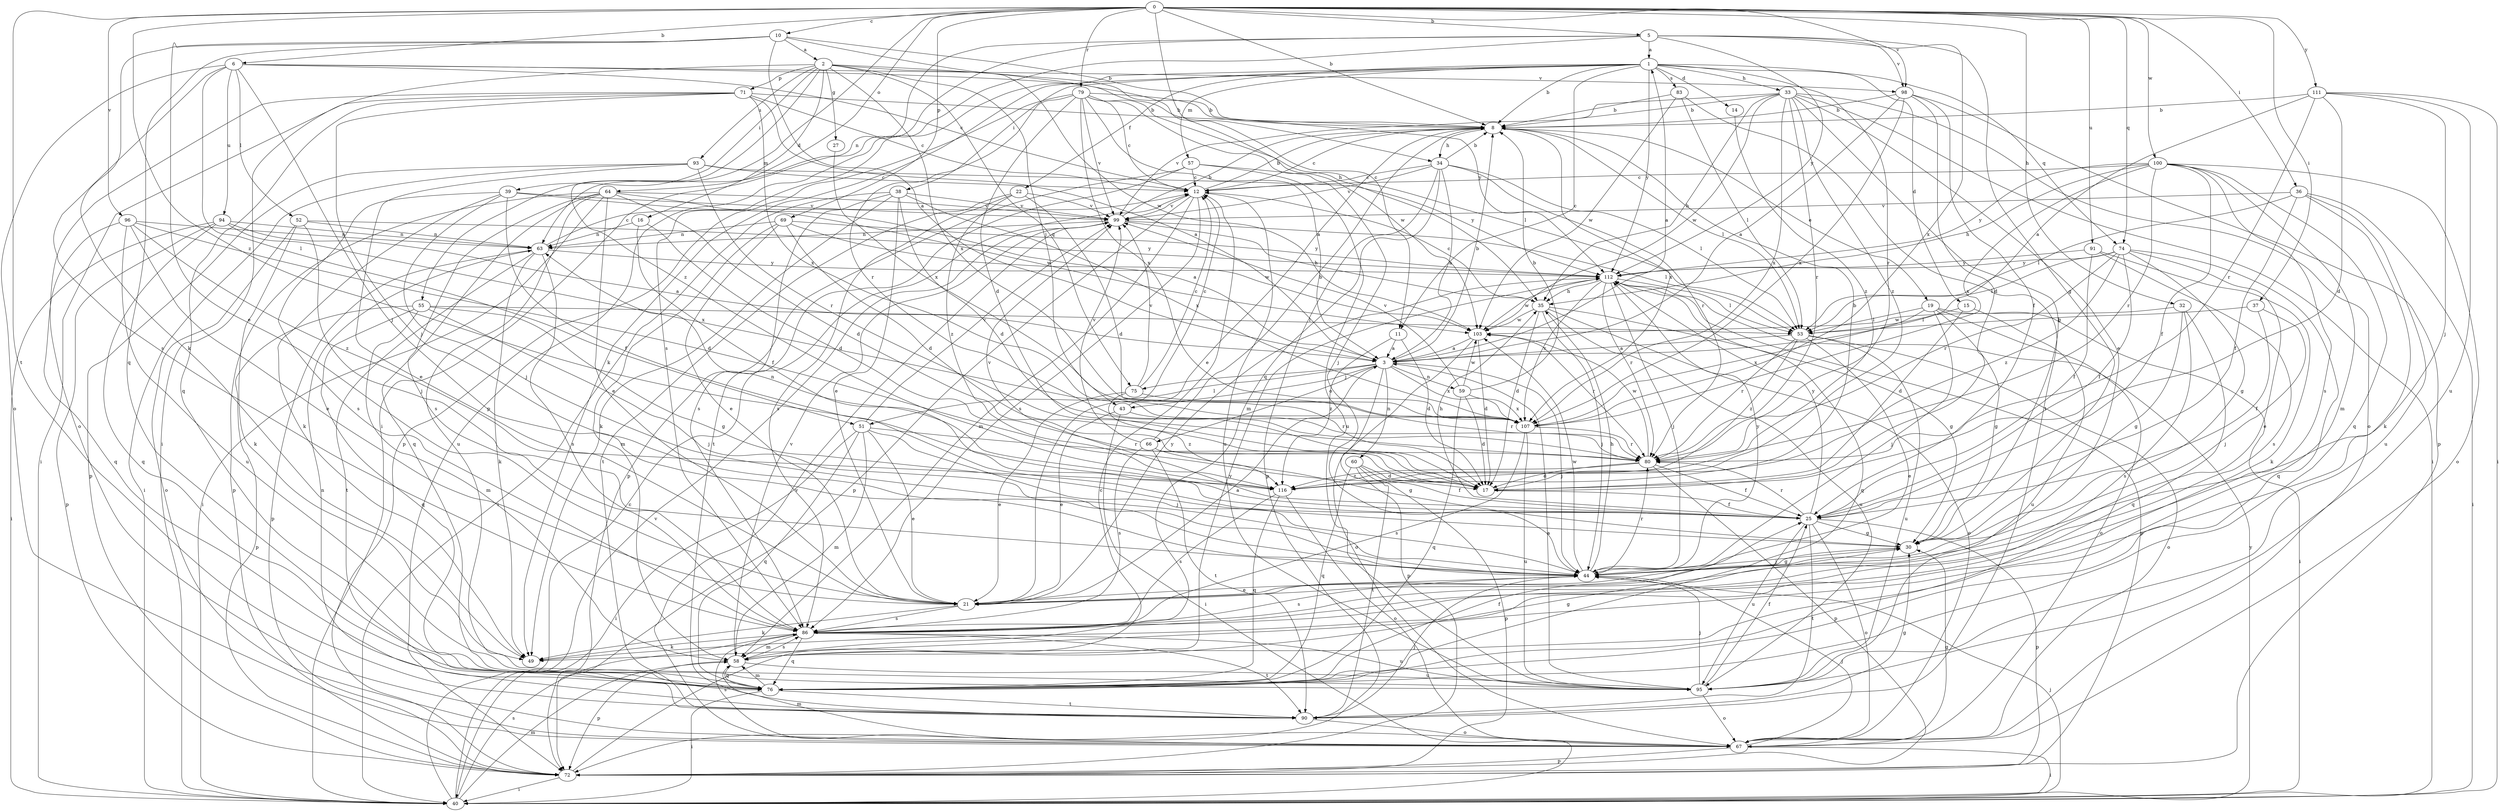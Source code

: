 strict digraph  {
0;
1;
2;
3;
5;
6;
8;
10;
11;
12;
14;
15;
16;
17;
19;
21;
22;
25;
27;
30;
32;
33;
34;
35;
36;
37;
38;
39;
40;
43;
44;
49;
51;
52;
53;
55;
57;
58;
59;
60;
63;
64;
66;
67;
69;
71;
72;
74;
75;
76;
79;
80;
83;
86;
90;
91;
93;
94;
95;
96;
98;
99;
100;
103;
107;
111;
112;
116;
0 -> 5  [label=b];
0 -> 6  [label=b];
0 -> 8  [label=b];
0 -> 10  [label=c];
0 -> 11  [label=c];
0 -> 32  [label=h];
0 -> 36  [label=i];
0 -> 37  [label=i];
0 -> 55  [label=m];
0 -> 64  [label=o];
0 -> 69  [label=p];
0 -> 74  [label=q];
0 -> 79  [label=r];
0 -> 90  [label=t];
0 -> 91  [label=u];
0 -> 96  [label=v];
0 -> 98  [label=v];
0 -> 100  [label=w];
0 -> 111  [label=y];
0 -> 116  [label=z];
1 -> 8  [label=b];
1 -> 11  [label=c];
1 -> 14  [label=d];
1 -> 15  [label=d];
1 -> 22  [label=f];
1 -> 33  [label=h];
1 -> 38  [label=i];
1 -> 49  [label=k];
1 -> 57  [label=m];
1 -> 74  [label=q];
1 -> 80  [label=r];
1 -> 83  [label=s];
1 -> 86  [label=s];
1 -> 112  [label=y];
2 -> 16  [label=d];
2 -> 27  [label=g];
2 -> 39  [label=i];
2 -> 40  [label=i];
2 -> 43  [label=j];
2 -> 71  [label=p];
2 -> 75  [label=q];
2 -> 93  [label=u];
2 -> 103  [label=w];
2 -> 107  [label=x];
2 -> 112  [label=y];
2 -> 116  [label=z];
3 -> 1  [label=a];
3 -> 8  [label=b];
3 -> 43  [label=j];
3 -> 44  [label=j];
3 -> 51  [label=l];
3 -> 59  [label=n];
3 -> 60  [label=n];
3 -> 66  [label=o];
3 -> 72  [label=p];
3 -> 75  [label=q];
3 -> 107  [label=x];
5 -> 1  [label=a];
5 -> 30  [label=g];
5 -> 40  [label=i];
5 -> 63  [label=n];
5 -> 72  [label=p];
5 -> 98  [label=v];
5 -> 107  [label=x];
5 -> 112  [label=y];
6 -> 12  [label=c];
6 -> 34  [label=h];
6 -> 44  [label=j];
6 -> 51  [label=l];
6 -> 52  [label=l];
6 -> 67  [label=o];
6 -> 86  [label=s];
6 -> 94  [label=u];
6 -> 98  [label=v];
8 -> 12  [label=c];
8 -> 19  [label=e];
8 -> 21  [label=e];
8 -> 34  [label=h];
8 -> 53  [label=l];
8 -> 107  [label=x];
10 -> 2  [label=a];
10 -> 3  [label=a];
10 -> 8  [label=b];
10 -> 21  [label=e];
10 -> 35  [label=h];
10 -> 49  [label=k];
10 -> 76  [label=q];
11 -> 3  [label=a];
11 -> 17  [label=d];
11 -> 116  [label=z];
12 -> 8  [label=b];
12 -> 58  [label=m];
12 -> 72  [label=p];
12 -> 86  [label=s];
12 -> 95  [label=u];
12 -> 99  [label=v];
14 -> 116  [label=z];
15 -> 17  [label=d];
15 -> 53  [label=l];
15 -> 95  [label=u];
16 -> 17  [label=d];
16 -> 25  [label=f];
16 -> 63  [label=n];
17 -> 8  [label=b];
17 -> 25  [label=f];
19 -> 30  [label=g];
19 -> 40  [label=i];
19 -> 44  [label=j];
19 -> 53  [label=l];
19 -> 67  [label=o];
19 -> 107  [label=x];
21 -> 3  [label=a];
21 -> 49  [label=k];
21 -> 86  [label=s];
21 -> 112  [label=y];
22 -> 17  [label=d];
22 -> 86  [label=s];
22 -> 90  [label=t];
22 -> 99  [label=v];
22 -> 116  [label=z];
25 -> 30  [label=g];
25 -> 35  [label=h];
25 -> 63  [label=n];
25 -> 67  [label=o];
25 -> 72  [label=p];
25 -> 80  [label=r];
25 -> 90  [label=t];
25 -> 95  [label=u];
25 -> 99  [label=v];
25 -> 112  [label=y];
27 -> 107  [label=x];
30 -> 44  [label=j];
32 -> 30  [label=g];
32 -> 76  [label=q];
32 -> 86  [label=s];
32 -> 103  [label=w];
33 -> 8  [label=b];
33 -> 21  [label=e];
33 -> 30  [label=g];
33 -> 35  [label=h];
33 -> 40  [label=i];
33 -> 67  [label=o];
33 -> 80  [label=r];
33 -> 99  [label=v];
33 -> 103  [label=w];
33 -> 107  [label=x];
33 -> 116  [label=z];
34 -> 3  [label=a];
34 -> 8  [label=b];
34 -> 12  [label=c];
34 -> 53  [label=l];
34 -> 58  [label=m];
34 -> 72  [label=p];
34 -> 80  [label=r];
34 -> 99  [label=v];
35 -> 12  [label=c];
35 -> 17  [label=d];
35 -> 30  [label=g];
35 -> 44  [label=j];
35 -> 67  [label=o];
35 -> 95  [label=u];
35 -> 103  [label=w];
36 -> 25  [label=f];
36 -> 40  [label=i];
36 -> 49  [label=k];
36 -> 53  [label=l];
36 -> 95  [label=u];
36 -> 99  [label=v];
37 -> 25  [label=f];
37 -> 44  [label=j];
37 -> 53  [label=l];
38 -> 17  [label=d];
38 -> 21  [label=e];
38 -> 40  [label=i];
38 -> 49  [label=k];
38 -> 86  [label=s];
38 -> 99  [label=v];
38 -> 107  [label=x];
39 -> 25  [label=f];
39 -> 44  [label=j];
39 -> 49  [label=k];
39 -> 86  [label=s];
39 -> 99  [label=v];
39 -> 103  [label=w];
40 -> 12  [label=c];
40 -> 44  [label=j];
40 -> 58  [label=m];
40 -> 86  [label=s];
40 -> 99  [label=v];
40 -> 112  [label=y];
43 -> 12  [label=c];
43 -> 21  [label=e];
43 -> 40  [label=i];
43 -> 80  [label=r];
44 -> 21  [label=e];
44 -> 30  [label=g];
44 -> 35  [label=h];
44 -> 80  [label=r];
44 -> 86  [label=s];
44 -> 103  [label=w];
44 -> 112  [label=y];
51 -> 21  [label=e];
51 -> 40  [label=i];
51 -> 44  [label=j];
51 -> 58  [label=m];
51 -> 76  [label=q];
51 -> 80  [label=r];
51 -> 99  [label=v];
52 -> 44  [label=j];
52 -> 49  [label=k];
52 -> 63  [label=n];
52 -> 67  [label=o];
52 -> 112  [label=y];
53 -> 3  [label=a];
53 -> 21  [label=e];
53 -> 67  [label=o];
53 -> 80  [label=r];
53 -> 95  [label=u];
53 -> 116  [label=z];
55 -> 30  [label=g];
55 -> 44  [label=j];
55 -> 53  [label=l];
55 -> 58  [label=m];
55 -> 72  [label=p];
55 -> 76  [label=q];
57 -> 12  [label=c];
57 -> 44  [label=j];
57 -> 72  [label=p];
57 -> 90  [label=t];
57 -> 95  [label=u];
58 -> 30  [label=g];
58 -> 72  [label=p];
58 -> 76  [label=q];
58 -> 86  [label=s];
58 -> 95  [label=u];
58 -> 99  [label=v];
58 -> 112  [label=y];
59 -> 8  [label=b];
59 -> 17  [label=d];
59 -> 76  [label=q];
59 -> 99  [label=v];
59 -> 103  [label=w];
59 -> 107  [label=x];
60 -> 17  [label=d];
60 -> 25  [label=f];
60 -> 72  [label=p];
60 -> 76  [label=q];
60 -> 90  [label=t];
63 -> 12  [label=c];
63 -> 49  [label=k];
63 -> 72  [label=p];
63 -> 86  [label=s];
63 -> 90  [label=t];
63 -> 112  [label=y];
64 -> 3  [label=a];
64 -> 17  [label=d];
64 -> 21  [label=e];
64 -> 40  [label=i];
64 -> 72  [label=p];
64 -> 76  [label=q];
64 -> 86  [label=s];
64 -> 95  [label=u];
64 -> 99  [label=v];
66 -> 8  [label=b];
66 -> 30  [label=g];
66 -> 86  [label=s];
66 -> 90  [label=t];
66 -> 99  [label=v];
67 -> 30  [label=g];
67 -> 40  [label=i];
67 -> 44  [label=j];
67 -> 58  [label=m];
67 -> 72  [label=p];
67 -> 86  [label=s];
67 -> 99  [label=v];
69 -> 17  [label=d];
69 -> 21  [label=e];
69 -> 58  [label=m];
69 -> 63  [label=n];
69 -> 103  [label=w];
69 -> 112  [label=y];
71 -> 3  [label=a];
71 -> 8  [label=b];
71 -> 12  [label=c];
71 -> 40  [label=i];
71 -> 44  [label=j];
71 -> 67  [label=o];
71 -> 76  [label=q];
71 -> 107  [label=x];
72 -> 12  [label=c];
72 -> 40  [label=i];
74 -> 21  [label=e];
74 -> 25  [label=f];
74 -> 30  [label=g];
74 -> 53  [label=l];
74 -> 76  [label=q];
74 -> 80  [label=r];
74 -> 112  [label=y];
74 -> 116  [label=z];
75 -> 12  [label=c];
75 -> 21  [label=e];
75 -> 80  [label=r];
75 -> 99  [label=v];
75 -> 116  [label=z];
76 -> 25  [label=f];
76 -> 40  [label=i];
76 -> 58  [label=m];
76 -> 90  [label=t];
79 -> 3  [label=a];
79 -> 8  [label=b];
79 -> 12  [label=c];
79 -> 17  [label=d];
79 -> 53  [label=l];
79 -> 72  [label=p];
79 -> 80  [label=r];
79 -> 99  [label=v];
79 -> 103  [label=w];
79 -> 107  [label=x];
80 -> 17  [label=d];
80 -> 25  [label=f];
80 -> 72  [label=p];
80 -> 103  [label=w];
80 -> 116  [label=z];
83 -> 8  [label=b];
83 -> 53  [label=l];
83 -> 90  [label=t];
83 -> 103  [label=w];
86 -> 49  [label=k];
86 -> 58  [label=m];
86 -> 76  [label=q];
86 -> 90  [label=t];
86 -> 95  [label=u];
90 -> 30  [label=g];
90 -> 44  [label=j];
90 -> 63  [label=n];
90 -> 67  [label=o];
91 -> 25  [label=f];
91 -> 49  [label=k];
91 -> 86  [label=s];
91 -> 112  [label=y];
93 -> 12  [label=c];
93 -> 21  [label=e];
93 -> 40  [label=i];
93 -> 72  [label=p];
93 -> 80  [label=r];
93 -> 112  [label=y];
94 -> 3  [label=a];
94 -> 40  [label=i];
94 -> 63  [label=n];
94 -> 72  [label=p];
94 -> 76  [label=q];
94 -> 107  [label=x];
95 -> 3  [label=a];
95 -> 25  [label=f];
95 -> 44  [label=j];
95 -> 67  [label=o];
96 -> 17  [label=d];
96 -> 21  [label=e];
96 -> 63  [label=n];
96 -> 76  [label=q];
96 -> 95  [label=u];
96 -> 116  [label=z];
98 -> 3  [label=a];
98 -> 8  [label=b];
98 -> 17  [label=d];
98 -> 25  [label=f];
98 -> 72  [label=p];
98 -> 107  [label=x];
99 -> 8  [label=b];
99 -> 35  [label=h];
99 -> 53  [label=l];
99 -> 63  [label=n];
100 -> 12  [label=c];
100 -> 25  [label=f];
100 -> 35  [label=h];
100 -> 58  [label=m];
100 -> 67  [label=o];
100 -> 76  [label=q];
100 -> 80  [label=r];
100 -> 86  [label=s];
100 -> 107  [label=x];
100 -> 112  [label=y];
103 -> 3  [label=a];
103 -> 17  [label=d];
103 -> 67  [label=o];
103 -> 80  [label=r];
107 -> 80  [label=r];
107 -> 86  [label=s];
107 -> 95  [label=u];
111 -> 3  [label=a];
111 -> 8  [label=b];
111 -> 17  [label=d];
111 -> 40  [label=i];
111 -> 44  [label=j];
111 -> 80  [label=r];
111 -> 95  [label=u];
112 -> 35  [label=h];
112 -> 44  [label=j];
112 -> 53  [label=l];
112 -> 72  [label=p];
112 -> 76  [label=q];
112 -> 80  [label=r];
112 -> 103  [label=w];
112 -> 107  [label=x];
116 -> 67  [label=o];
116 -> 76  [label=q];
116 -> 86  [label=s];
}

